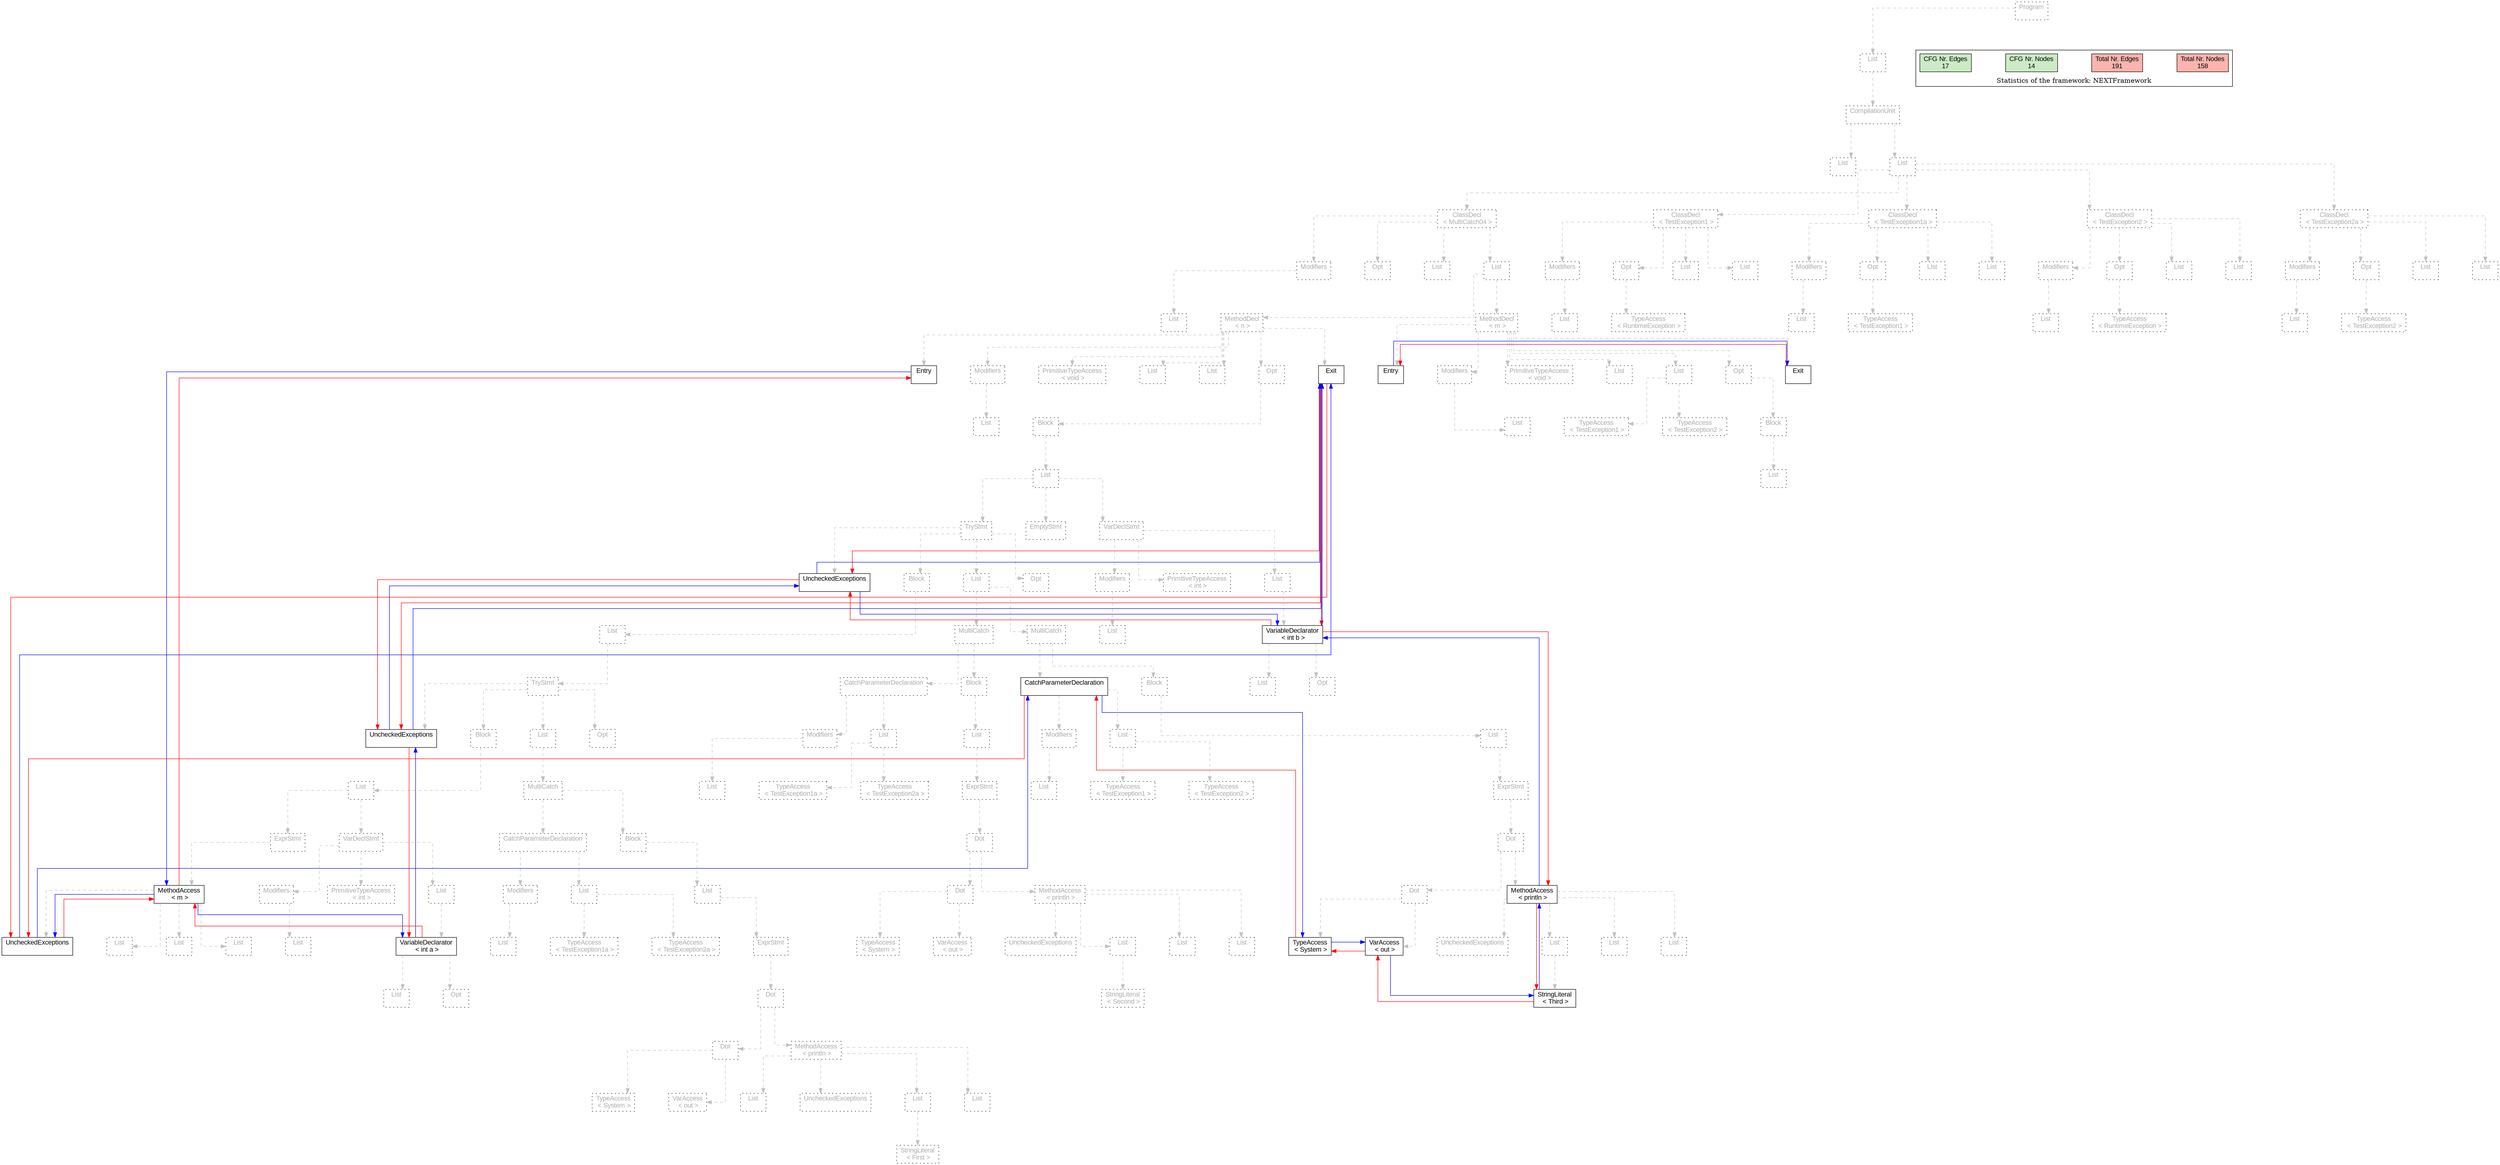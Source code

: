 digraph G {
graph [splines=ortho, nodesep="1", ranksep="1"]
node [shape=rect, fontname=Arial];
{ rank = same; "Program[0]"}
{ rank = same; "List[1]"}
{ rank = same; "CompilationUnit[2]"}
{ rank = same; "List[3]"; "List[4]"}
{ rank = same; "ClassDecl[5]"; "ClassDecl[128]"; "ClassDecl[135]"; "ClassDecl[142]"; "ClassDecl[149]"}
{ rank = same; "Modifiers[6]"; "Opt[8]"; "List[9]"; "List[10]"; "Modifiers[129]"; "Opt[131]"; "List[133]"; "List[134]"; "Modifiers[136]"; "Opt[138]"; "List[140]"; "List[141]"; "Modifiers[143]"; "Opt[145]"; "List[147]"; "List[148]"; "Modifiers[150]"; "Opt[152]"; "List[154]"; "List[155]"}
{ rank = same; "List[7]"; "MethodDecl[11]"; "MethodDecl[116]"; "List[130]"; "TypeAccess[132]"; "List[137]"; "TypeAccess[139]"; "List[144]"; "TypeAccess[146]"; "List[151]"; "TypeAccess[153]"}
{ rank = same; "Entry[12]"; "Modifiers[13]"; "PrimitiveTypeAccess[15]"; "List[16]"; "List[17]"; "Opt[18]"; "Exit[19]"; "Entry[117]"; "Modifiers[118]"; "PrimitiveTypeAccess[120]"; "List[121]"; "List[122]"; "Opt[125]"; "Exit[126]"}
{ rank = same; "List[14]"; "Block[19]"; "List[119]"; "TypeAccess[123]"; "TypeAccess[124]"; "Block[126]"}
{ rank = same; "List[20]"; "List[127]"}
{ rank = same; "TryStmt[21]"; "EmptyStmt[107]"; "VarDeclStmt[108]"}
{ rank = same; "Block[22]"; "List[64]"; "Opt[105]"; "UncheckedExceptions[106]"; "Modifiers[109]"; "PrimitiveTypeAccess[111]"; "List[112]"}
{ rank = same; "List[23]"; "MultiCatch[65]"; "MultiCatch[85]"; "List[110]"; "VariableDeclarator[113]"}
{ rank = same; "TryStmt[24]"; "CatchParameterDeclaration[66]"; "Block[72]"; "CatchParameterDeclaration[86]"; "Block[92]"; "List[114]"; "Opt[115]"}
{ rank = same; "Block[25]"; "List[41]"; "Opt[62]"; "UncheckedExceptions[63]"; "Modifiers[67]"; "List[69]"; "List[73]"; "Modifiers[87]"; "List[89]"; "List[93]"}
{ rank = same; "List[26]"; "MultiCatch[42]"; "List[68]"; "TypeAccess[70]"; "TypeAccess[71]"; "ExprStmt[74]"; "List[88]"; "TypeAccess[90]"; "TypeAccess[91]"; "ExprStmt[94]"}
{ rank = same; "ExprStmt[27]"; "VarDeclStmt[33]"; "CatchParameterDeclaration[43]"; "Block[49]"; "Dot[75]"; "Dot[95]"}
{ rank = same; "MethodAccess[28]"; "Modifiers[34]"; "PrimitiveTypeAccess[36]"; "List[37]"; "Modifiers[44]"; "List[46]"; "List[50]"; "Dot[76]"; "MethodAccess[79]"; "Dot[96]"; "MethodAccess[99]"}
{ rank = same; "List[30]"; "List[31]"; "List[32]"; "UncheckedExceptions[29]"; "List[35]"; "VariableDeclarator[38]"; "List[45]"; "TypeAccess[47]"; "TypeAccess[48]"; "ExprStmt[51]"; "TypeAccess[77]"; "VarAccess[78]"; "List[81]"; "List[83]"; "List[84]"; "UncheckedExceptions[80]"; "TypeAccess[97]"; "VarAccess[98]"; "List[101]"; "List[103]"; "List[104]"; "UncheckedExceptions[100]"}
{ rank = same; "List[39]"; "Opt[40]"; "Dot[52]"; "StringLiteral[82]"; "StringLiteral[102]"}
{ rank = same; "Dot[53]"; "MethodAccess[56]"}
{ rank = same; "TypeAccess[54]"; "VarAccess[55]"; "List[58]"; "List[60]"; "List[61]"; "UncheckedExceptions[57]"}
{ rank = same; "StringLiteral[59]"}
"Program[0]" [label="Program\n ", style= dotted   fillcolor="#eeeeee" fontcolor="#aaaaaa"  ]
"List[1]" [label="List\n ", style= dotted   fillcolor="#eeeeee" fontcolor="#aaaaaa"  ]
"CompilationUnit[2]" [label="CompilationUnit\n ", style= dotted   fillcolor="#eeeeee" fontcolor="#aaaaaa"  ]
"List[3]" [label="List\n ", style= dotted   fillcolor="#eeeeee" fontcolor="#aaaaaa"  ]
"List[4]" [label="List\n ", style= dotted   fillcolor="#eeeeee" fontcolor="#aaaaaa"  ]
"ClassDecl[5]" [label="ClassDecl\n < MultiCatch04 >", style= dotted   fillcolor="#eeeeee" fontcolor="#aaaaaa"  ]
"Modifiers[6]" [label="Modifiers\n ", style= dotted   fillcolor="#eeeeee" fontcolor="#aaaaaa"  ]
"List[7]" [label="List\n ", style= dotted   fillcolor="#eeeeee" fontcolor="#aaaaaa"  ]
"Opt[8]" [label="Opt\n ", style= dotted   fillcolor="#eeeeee" fontcolor="#aaaaaa"  ]
"List[9]" [label="List\n ", style= dotted   fillcolor="#eeeeee" fontcolor="#aaaaaa"  ]
"List[10]" [label="List\n ", style= dotted   fillcolor="#eeeeee" fontcolor="#aaaaaa"  ]
"MethodDecl[11]" [label="MethodDecl\n < n >", style= dotted   fillcolor="#eeeeee" fontcolor="#aaaaaa"  ]
"Entry[12]" [label="Entry\n ", fillcolor=white   style=filled  ]
"Modifiers[13]" [label="Modifiers\n ", style= dotted   fillcolor="#eeeeee" fontcolor="#aaaaaa"  ]
"List[14]" [label="List\n ", style= dotted   fillcolor="#eeeeee" fontcolor="#aaaaaa"  ]
"PrimitiveTypeAccess[15]" [label="PrimitiveTypeAccess\n < void >", style= dotted   fillcolor="#eeeeee" fontcolor="#aaaaaa"  ]
"List[16]" [label="List\n ", style= dotted   fillcolor="#eeeeee" fontcolor="#aaaaaa"  ]
"List[17]" [label="List\n ", style= dotted   fillcolor="#eeeeee" fontcolor="#aaaaaa"  ]
"Opt[18]" [label="Opt\n ", style= dotted   fillcolor="#eeeeee" fontcolor="#aaaaaa"  ]
"Block[19]" [label="Block\n ", style= dotted   fillcolor="#eeeeee" fontcolor="#aaaaaa"  ]
"List[20]" [label="List\n ", style= dotted   fillcolor="#eeeeee" fontcolor="#aaaaaa"  ]
"TryStmt[21]" [label="TryStmt\n ", style= dotted   fillcolor="#eeeeee" fontcolor="#aaaaaa"  ]
"Block[22]" [label="Block\n ", style= dotted   fillcolor="#eeeeee" fontcolor="#aaaaaa"  ]
"List[23]" [label="List\n ", style= dotted   fillcolor="#eeeeee" fontcolor="#aaaaaa"  ]
"TryStmt[24]" [label="TryStmt\n ", style= dotted   fillcolor="#eeeeee" fontcolor="#aaaaaa"  ]
"Block[25]" [label="Block\n ", style= dotted   fillcolor="#eeeeee" fontcolor="#aaaaaa"  ]
"List[26]" [label="List\n ", style= dotted   fillcolor="#eeeeee" fontcolor="#aaaaaa"  ]
"ExprStmt[27]" [label="ExprStmt\n ", style= dotted   fillcolor="#eeeeee" fontcolor="#aaaaaa"  ]
"MethodAccess[28]" [label="MethodAccess\n < m >", fillcolor=white   style=filled  ]
"List[30]" [label="List\n ", style= dotted   fillcolor="#eeeeee" fontcolor="#aaaaaa"  ]
"List[31]" [label="List\n ", style= dotted   fillcolor="#eeeeee" fontcolor="#aaaaaa"  ]
"List[32]" [label="List\n ", style= dotted   fillcolor="#eeeeee" fontcolor="#aaaaaa"  ]
"UncheckedExceptions[29]" [label="UncheckedExceptions\n ", fillcolor=white   style=filled  ]
"VarDeclStmt[33]" [label="VarDeclStmt\n ", style= dotted   fillcolor="#eeeeee" fontcolor="#aaaaaa"  ]
"Modifiers[34]" [label="Modifiers\n ", style= dotted   fillcolor="#eeeeee" fontcolor="#aaaaaa"  ]
"List[35]" [label="List\n ", style= dotted   fillcolor="#eeeeee" fontcolor="#aaaaaa"  ]
"PrimitiveTypeAccess[36]" [label="PrimitiveTypeAccess\n < int >", style= dotted   fillcolor="#eeeeee" fontcolor="#aaaaaa"  ]
"List[37]" [label="List\n ", style= dotted   fillcolor="#eeeeee" fontcolor="#aaaaaa"  ]
"VariableDeclarator[38]" [label="VariableDeclarator\n < int a >", fillcolor=white   style=filled  ]
"List[39]" [label="List\n ", style= dotted   fillcolor="#eeeeee" fontcolor="#aaaaaa"  ]
"Opt[40]" [label="Opt\n ", style= dotted   fillcolor="#eeeeee" fontcolor="#aaaaaa"  ]
"List[41]" [label="List\n ", style= dotted   fillcolor="#eeeeee" fontcolor="#aaaaaa"  ]
"MultiCatch[42]" [label="MultiCatch\n ", style= dotted   fillcolor="#eeeeee" fontcolor="#aaaaaa"  ]
"CatchParameterDeclaration[43]" [label="CatchParameterDeclaration\n ", style= dotted   fillcolor="#eeeeee" fontcolor="#aaaaaa"  ]
"Modifiers[44]" [label="Modifiers\n ", style= dotted   fillcolor="#eeeeee" fontcolor="#aaaaaa"  ]
"List[45]" [label="List\n ", style= dotted   fillcolor="#eeeeee" fontcolor="#aaaaaa"  ]
"List[46]" [label="List\n ", style= dotted   fillcolor="#eeeeee" fontcolor="#aaaaaa"  ]
"TypeAccess[47]" [label="TypeAccess\n < TestException1a >", style= dotted   fillcolor="#eeeeee" fontcolor="#aaaaaa"  ]
"TypeAccess[48]" [label="TypeAccess\n < TestException2a >", style= dotted   fillcolor="#eeeeee" fontcolor="#aaaaaa"  ]
"Block[49]" [label="Block\n ", style= dotted   fillcolor="#eeeeee" fontcolor="#aaaaaa"  ]
"List[50]" [label="List\n ", style= dotted   fillcolor="#eeeeee" fontcolor="#aaaaaa"  ]
"ExprStmt[51]" [label="ExprStmt\n ", style= dotted   fillcolor="#eeeeee" fontcolor="#aaaaaa"  ]
"Dot[52]" [label="Dot\n ", style= dotted   fillcolor="#eeeeee" fontcolor="#aaaaaa"  ]
"Dot[53]" [label="Dot\n ", style= dotted   fillcolor="#eeeeee" fontcolor="#aaaaaa"  ]
"TypeAccess[54]" [label="TypeAccess\n < System >", style= dotted   fillcolor="#eeeeee" fontcolor="#aaaaaa"  ]
"VarAccess[55]" [label="VarAccess\n < out >", style= dotted   fillcolor="#eeeeee" fontcolor="#aaaaaa"  ]
"MethodAccess[56]" [label="MethodAccess\n < println >", style= dotted   fillcolor="#eeeeee" fontcolor="#aaaaaa"  ]
"List[58]" [label="List\n ", style= dotted   fillcolor="#eeeeee" fontcolor="#aaaaaa"  ]
"StringLiteral[59]" [label="StringLiteral\n < First >", style= dotted   fillcolor="#eeeeee" fontcolor="#aaaaaa"  ]
"List[60]" [label="List\n ", style= dotted   fillcolor="#eeeeee" fontcolor="#aaaaaa"  ]
"List[61]" [label="List\n ", style= dotted   fillcolor="#eeeeee" fontcolor="#aaaaaa"  ]
"UncheckedExceptions[57]" [label="UncheckedExceptions\n ", style= dotted   fillcolor="#eeeeee" fontcolor="#aaaaaa"  ]
"Opt[62]" [label="Opt\n ", style= dotted   fillcolor="#eeeeee" fontcolor="#aaaaaa"  ]
"UncheckedExceptions[63]" [label="UncheckedExceptions\n ", fillcolor=white   style=filled  ]
"List[64]" [label="List\n ", style= dotted   fillcolor="#eeeeee" fontcolor="#aaaaaa"  ]
"MultiCatch[65]" [label="MultiCatch\n ", style= dotted   fillcolor="#eeeeee" fontcolor="#aaaaaa"  ]
"CatchParameterDeclaration[66]" [label="CatchParameterDeclaration\n ", style= dotted   fillcolor="#eeeeee" fontcolor="#aaaaaa"  ]
"Modifiers[67]" [label="Modifiers\n ", style= dotted   fillcolor="#eeeeee" fontcolor="#aaaaaa"  ]
"List[68]" [label="List\n ", style= dotted   fillcolor="#eeeeee" fontcolor="#aaaaaa"  ]
"List[69]" [label="List\n ", style= dotted   fillcolor="#eeeeee" fontcolor="#aaaaaa"  ]
"TypeAccess[70]" [label="TypeAccess\n < TestException1a >", style= dotted   fillcolor="#eeeeee" fontcolor="#aaaaaa"  ]
"TypeAccess[71]" [label="TypeAccess\n < TestException2a >", style= dotted   fillcolor="#eeeeee" fontcolor="#aaaaaa"  ]
"Block[72]" [label="Block\n ", style= dotted   fillcolor="#eeeeee" fontcolor="#aaaaaa"  ]
"List[73]" [label="List\n ", style= dotted   fillcolor="#eeeeee" fontcolor="#aaaaaa"  ]
"ExprStmt[74]" [label="ExprStmt\n ", style= dotted   fillcolor="#eeeeee" fontcolor="#aaaaaa"  ]
"Dot[75]" [label="Dot\n ", style= dotted   fillcolor="#eeeeee" fontcolor="#aaaaaa"  ]
"Dot[76]" [label="Dot\n ", style= dotted   fillcolor="#eeeeee" fontcolor="#aaaaaa"  ]
"TypeAccess[77]" [label="TypeAccess\n < System >", style= dotted   fillcolor="#eeeeee" fontcolor="#aaaaaa"  ]
"VarAccess[78]" [label="VarAccess\n < out >", style= dotted   fillcolor="#eeeeee" fontcolor="#aaaaaa"  ]
"MethodAccess[79]" [label="MethodAccess\n < println >", style= dotted   fillcolor="#eeeeee" fontcolor="#aaaaaa"  ]
"List[81]" [label="List\n ", style= dotted   fillcolor="#eeeeee" fontcolor="#aaaaaa"  ]
"StringLiteral[82]" [label="StringLiteral\n < Second >", style= dotted   fillcolor="#eeeeee" fontcolor="#aaaaaa"  ]
"List[83]" [label="List\n ", style= dotted   fillcolor="#eeeeee" fontcolor="#aaaaaa"  ]
"List[84]" [label="List\n ", style= dotted   fillcolor="#eeeeee" fontcolor="#aaaaaa"  ]
"UncheckedExceptions[80]" [label="UncheckedExceptions\n ", style= dotted   fillcolor="#eeeeee" fontcolor="#aaaaaa"  ]
"MultiCatch[85]" [label="MultiCatch\n ", style= dotted   fillcolor="#eeeeee" fontcolor="#aaaaaa"  ]
"CatchParameterDeclaration[86]" [label="CatchParameterDeclaration\n ", fillcolor=white   style=filled  ]
"Modifiers[87]" [label="Modifiers\n ", style= dotted   fillcolor="#eeeeee" fontcolor="#aaaaaa"  ]
"List[88]" [label="List\n ", style= dotted   fillcolor="#eeeeee" fontcolor="#aaaaaa"  ]
"List[89]" [label="List\n ", style= dotted   fillcolor="#eeeeee" fontcolor="#aaaaaa"  ]
"TypeAccess[90]" [label="TypeAccess\n < TestException1 >", style= dotted   fillcolor="#eeeeee" fontcolor="#aaaaaa"  ]
"TypeAccess[91]" [label="TypeAccess\n < TestException2 >", style= dotted   fillcolor="#eeeeee" fontcolor="#aaaaaa"  ]
"Block[92]" [label="Block\n ", style= dotted   fillcolor="#eeeeee" fontcolor="#aaaaaa"  ]
"List[93]" [label="List\n ", style= dotted   fillcolor="#eeeeee" fontcolor="#aaaaaa"  ]
"ExprStmt[94]" [label="ExprStmt\n ", style= dotted   fillcolor="#eeeeee" fontcolor="#aaaaaa"  ]
"Dot[95]" [label="Dot\n ", style= dotted   fillcolor="#eeeeee" fontcolor="#aaaaaa"  ]
"Dot[96]" [label="Dot\n ", style= dotted   fillcolor="#eeeeee" fontcolor="#aaaaaa"  ]
"TypeAccess[97]" [label="TypeAccess\n < System >", fillcolor=white   style=filled  ]
"VarAccess[98]" [label="VarAccess\n < out >", fillcolor=white   style=filled  ]
"MethodAccess[99]" [label="MethodAccess\n < println >", fillcolor=white   style=filled  ]
"List[101]" [label="List\n ", style= dotted   fillcolor="#eeeeee" fontcolor="#aaaaaa"  ]
"StringLiteral[102]" [label="StringLiteral\n < Third >", fillcolor=white   style=filled  ]
"List[103]" [label="List\n ", style= dotted   fillcolor="#eeeeee" fontcolor="#aaaaaa"  ]
"List[104]" [label="List\n ", style= dotted   fillcolor="#eeeeee" fontcolor="#aaaaaa"  ]
"UncheckedExceptions[100]" [label="UncheckedExceptions\n ", style= dotted   fillcolor="#eeeeee" fontcolor="#aaaaaa"  ]
"Opt[105]" [label="Opt\n ", style= dotted   fillcolor="#eeeeee" fontcolor="#aaaaaa"  ]
"UncheckedExceptions[106]" [label="UncheckedExceptions\n ", fillcolor=white   style=filled  ]
"EmptyStmt[107]" [label="EmptyStmt\n ", style= dotted   fillcolor="#eeeeee" fontcolor="#aaaaaa"  ]
"VarDeclStmt[108]" [label="VarDeclStmt\n ", style= dotted   fillcolor="#eeeeee" fontcolor="#aaaaaa"  ]
"Modifiers[109]" [label="Modifiers\n ", style= dotted   fillcolor="#eeeeee" fontcolor="#aaaaaa"  ]
"List[110]" [label="List\n ", style= dotted   fillcolor="#eeeeee" fontcolor="#aaaaaa"  ]
"PrimitiveTypeAccess[111]" [label="PrimitiveTypeAccess\n < int >", style= dotted   fillcolor="#eeeeee" fontcolor="#aaaaaa"  ]
"List[112]" [label="List\n ", style= dotted   fillcolor="#eeeeee" fontcolor="#aaaaaa"  ]
"VariableDeclarator[113]" [label="VariableDeclarator\n < int b >", fillcolor=white   style=filled  ]
"List[114]" [label="List\n ", style= dotted   fillcolor="#eeeeee" fontcolor="#aaaaaa"  ]
"Opt[115]" [label="Opt\n ", style= dotted   fillcolor="#eeeeee" fontcolor="#aaaaaa"  ]
"Exit[19]" [label="Exit\n ", fillcolor=white   style=filled  ]
"MethodDecl[116]" [label="MethodDecl\n < m >", style= dotted   fillcolor="#eeeeee" fontcolor="#aaaaaa"  ]
"Entry[117]" [label="Entry\n ", fillcolor=white   style=filled  ]
"Modifiers[118]" [label="Modifiers\n ", style= dotted   fillcolor="#eeeeee" fontcolor="#aaaaaa"  ]
"List[119]" [label="List\n ", style= dotted   fillcolor="#eeeeee" fontcolor="#aaaaaa"  ]
"PrimitiveTypeAccess[120]" [label="PrimitiveTypeAccess\n < void >", style= dotted   fillcolor="#eeeeee" fontcolor="#aaaaaa"  ]
"List[121]" [label="List\n ", style= dotted   fillcolor="#eeeeee" fontcolor="#aaaaaa"  ]
"List[122]" [label="List\n ", style= dotted   fillcolor="#eeeeee" fontcolor="#aaaaaa"  ]
"TypeAccess[123]" [label="TypeAccess\n < TestException1 >", style= dotted   fillcolor="#eeeeee" fontcolor="#aaaaaa"  ]
"TypeAccess[124]" [label="TypeAccess\n < TestException2 >", style= dotted   fillcolor="#eeeeee" fontcolor="#aaaaaa"  ]
"Opt[125]" [label="Opt\n ", style= dotted   fillcolor="#eeeeee" fontcolor="#aaaaaa"  ]
"Block[126]" [label="Block\n ", style= dotted   fillcolor="#eeeeee" fontcolor="#aaaaaa"  ]
"List[127]" [label="List\n ", style= dotted   fillcolor="#eeeeee" fontcolor="#aaaaaa"  ]
"Exit[126]" [label="Exit\n ", fillcolor=white   style=filled  ]
"ClassDecl[128]" [label="ClassDecl\n < TestException1 >", style= dotted   fillcolor="#eeeeee" fontcolor="#aaaaaa"  ]
"Modifiers[129]" [label="Modifiers\n ", style= dotted   fillcolor="#eeeeee" fontcolor="#aaaaaa"  ]
"List[130]" [label="List\n ", style= dotted   fillcolor="#eeeeee" fontcolor="#aaaaaa"  ]
"Opt[131]" [label="Opt\n ", style= dotted   fillcolor="#eeeeee" fontcolor="#aaaaaa"  ]
"TypeAccess[132]" [label="TypeAccess\n < RuntimeException >", style= dotted   fillcolor="#eeeeee" fontcolor="#aaaaaa"  ]
"List[133]" [label="List\n ", style= dotted   fillcolor="#eeeeee" fontcolor="#aaaaaa"  ]
"List[134]" [label="List\n ", style= dotted   fillcolor="#eeeeee" fontcolor="#aaaaaa"  ]
"ClassDecl[135]" [label="ClassDecl\n < TestException1a >", style= dotted   fillcolor="#eeeeee" fontcolor="#aaaaaa"  ]
"Modifiers[136]" [label="Modifiers\n ", style= dotted   fillcolor="#eeeeee" fontcolor="#aaaaaa"  ]
"List[137]" [label="List\n ", style= dotted   fillcolor="#eeeeee" fontcolor="#aaaaaa"  ]
"Opt[138]" [label="Opt\n ", style= dotted   fillcolor="#eeeeee" fontcolor="#aaaaaa"  ]
"TypeAccess[139]" [label="TypeAccess\n < TestException1 >", style= dotted   fillcolor="#eeeeee" fontcolor="#aaaaaa"  ]
"List[140]" [label="List\n ", style= dotted   fillcolor="#eeeeee" fontcolor="#aaaaaa"  ]
"List[141]" [label="List\n ", style= dotted   fillcolor="#eeeeee" fontcolor="#aaaaaa"  ]
"ClassDecl[142]" [label="ClassDecl\n < TestException2 >", style= dotted   fillcolor="#eeeeee" fontcolor="#aaaaaa"  ]
"Modifiers[143]" [label="Modifiers\n ", style= dotted   fillcolor="#eeeeee" fontcolor="#aaaaaa"  ]
"List[144]" [label="List\n ", style= dotted   fillcolor="#eeeeee" fontcolor="#aaaaaa"  ]
"Opt[145]" [label="Opt\n ", style= dotted   fillcolor="#eeeeee" fontcolor="#aaaaaa"  ]
"TypeAccess[146]" [label="TypeAccess\n < RuntimeException >", style= dotted   fillcolor="#eeeeee" fontcolor="#aaaaaa"  ]
"List[147]" [label="List\n ", style= dotted   fillcolor="#eeeeee" fontcolor="#aaaaaa"  ]
"List[148]" [label="List\n ", style= dotted   fillcolor="#eeeeee" fontcolor="#aaaaaa"  ]
"ClassDecl[149]" [label="ClassDecl\n < TestException2a >", style= dotted   fillcolor="#eeeeee" fontcolor="#aaaaaa"  ]
"Modifiers[150]" [label="Modifiers\n ", style= dotted   fillcolor="#eeeeee" fontcolor="#aaaaaa"  ]
"List[151]" [label="List\n ", style= dotted   fillcolor="#eeeeee" fontcolor="#aaaaaa"  ]
"Opt[152]" [label="Opt\n ", style= dotted   fillcolor="#eeeeee" fontcolor="#aaaaaa"  ]
"TypeAccess[153]" [label="TypeAccess\n < TestException2 >", style= dotted   fillcolor="#eeeeee" fontcolor="#aaaaaa"  ]
"List[154]" [label="List\n ", style= dotted   fillcolor="#eeeeee" fontcolor="#aaaaaa"  ]
"List[155]" [label="List\n ", style= dotted   fillcolor="#eeeeee" fontcolor="#aaaaaa"  ]
"CompilationUnit[2]" -> "List[3]" [style=dashed, color=gray]
"Modifiers[6]" -> "List[7]" [style=dashed, color=gray]
"ClassDecl[5]" -> "Modifiers[6]" [style=dashed, color=gray]
"ClassDecl[5]" -> "Opt[8]" [style=dashed, color=gray]
"ClassDecl[5]" -> "List[9]" [style=dashed, color=gray]
"MethodDecl[11]" -> "Entry[12]" [style=dashed, color=gray]
"Modifiers[13]" -> "List[14]" [style=dashed, color=gray]
"MethodDecl[11]" -> "Modifiers[13]" [style=dashed, color=gray]
"MethodDecl[11]" -> "PrimitiveTypeAccess[15]" [style=dashed, color=gray]
"MethodDecl[11]" -> "List[16]" [style=dashed, color=gray]
"MethodDecl[11]" -> "List[17]" [style=dashed, color=gray]
"MethodAccess[28]" -> "List[30]" [style=dashed, color=gray]
"MethodAccess[28]" -> "List[31]" [style=dashed, color=gray]
"MethodAccess[28]" -> "List[32]" [style=dashed, color=gray]
"MethodAccess[28]" -> "UncheckedExceptions[29]" [style=dashed, color=gray]
"ExprStmt[27]" -> "MethodAccess[28]" [style=dashed, color=gray]
"List[26]" -> "ExprStmt[27]" [style=dashed, color=gray]
"Modifiers[34]" -> "List[35]" [style=dashed, color=gray]
"VarDeclStmt[33]" -> "Modifiers[34]" [style=dashed, color=gray]
"VarDeclStmt[33]" -> "PrimitiveTypeAccess[36]" [style=dashed, color=gray]
"VariableDeclarator[38]" -> "List[39]" [style=dashed, color=gray]
"VariableDeclarator[38]" -> "Opt[40]" [style=dashed, color=gray]
"List[37]" -> "VariableDeclarator[38]" [style=dashed, color=gray]
"VarDeclStmt[33]" -> "List[37]" [style=dashed, color=gray]
"List[26]" -> "VarDeclStmt[33]" [style=dashed, color=gray]
"Block[25]" -> "List[26]" [style=dashed, color=gray]
"TryStmt[24]" -> "Block[25]" [style=dashed, color=gray]
"Modifiers[44]" -> "List[45]" [style=dashed, color=gray]
"CatchParameterDeclaration[43]" -> "Modifiers[44]" [style=dashed, color=gray]
"List[46]" -> "TypeAccess[47]" [style=dashed, color=gray]
"List[46]" -> "TypeAccess[48]" [style=dashed, color=gray]
"CatchParameterDeclaration[43]" -> "List[46]" [style=dashed, color=gray]
"MultiCatch[42]" -> "CatchParameterDeclaration[43]" [style=dashed, color=gray]
"Dot[53]" -> "TypeAccess[54]" [style=dashed, color=gray]
"Dot[53]" -> "VarAccess[55]" [style=dashed, color=gray]
"Dot[52]" -> "Dot[53]" [style=dashed, color=gray]
"List[58]" -> "StringLiteral[59]" [style=dashed, color=gray]
"MethodAccess[56]" -> "List[58]" [style=dashed, color=gray]
"MethodAccess[56]" -> "List[60]" [style=dashed, color=gray]
"MethodAccess[56]" -> "List[61]" [style=dashed, color=gray]
"MethodAccess[56]" -> "UncheckedExceptions[57]" [style=dashed, color=gray]
"Dot[52]" -> "MethodAccess[56]" [style=dashed, color=gray]
"ExprStmt[51]" -> "Dot[52]" [style=dashed, color=gray]
"List[50]" -> "ExprStmt[51]" [style=dashed, color=gray]
"Block[49]" -> "List[50]" [style=dashed, color=gray]
"MultiCatch[42]" -> "Block[49]" [style=dashed, color=gray]
"List[41]" -> "MultiCatch[42]" [style=dashed, color=gray]
"TryStmt[24]" -> "List[41]" [style=dashed, color=gray]
"TryStmt[24]" -> "Opt[62]" [style=dashed, color=gray]
"TryStmt[24]" -> "UncheckedExceptions[63]" [style=dashed, color=gray]
"List[23]" -> "TryStmt[24]" [style=dashed, color=gray]
"Block[22]" -> "List[23]" [style=dashed, color=gray]
"TryStmt[21]" -> "Block[22]" [style=dashed, color=gray]
"Modifiers[67]" -> "List[68]" [style=dashed, color=gray]
"CatchParameterDeclaration[66]" -> "Modifiers[67]" [style=dashed, color=gray]
"List[69]" -> "TypeAccess[70]" [style=dashed, color=gray]
"List[69]" -> "TypeAccess[71]" [style=dashed, color=gray]
"CatchParameterDeclaration[66]" -> "List[69]" [style=dashed, color=gray]
"MultiCatch[65]" -> "CatchParameterDeclaration[66]" [style=dashed, color=gray]
"Dot[76]" -> "TypeAccess[77]" [style=dashed, color=gray]
"Dot[76]" -> "VarAccess[78]" [style=dashed, color=gray]
"Dot[75]" -> "Dot[76]" [style=dashed, color=gray]
"List[81]" -> "StringLiteral[82]" [style=dashed, color=gray]
"MethodAccess[79]" -> "List[81]" [style=dashed, color=gray]
"MethodAccess[79]" -> "List[83]" [style=dashed, color=gray]
"MethodAccess[79]" -> "List[84]" [style=dashed, color=gray]
"MethodAccess[79]" -> "UncheckedExceptions[80]" [style=dashed, color=gray]
"Dot[75]" -> "MethodAccess[79]" [style=dashed, color=gray]
"ExprStmt[74]" -> "Dot[75]" [style=dashed, color=gray]
"List[73]" -> "ExprStmt[74]" [style=dashed, color=gray]
"Block[72]" -> "List[73]" [style=dashed, color=gray]
"MultiCatch[65]" -> "Block[72]" [style=dashed, color=gray]
"List[64]" -> "MultiCatch[65]" [style=dashed, color=gray]
"Modifiers[87]" -> "List[88]" [style=dashed, color=gray]
"CatchParameterDeclaration[86]" -> "Modifiers[87]" [style=dashed, color=gray]
"List[89]" -> "TypeAccess[90]" [style=dashed, color=gray]
"List[89]" -> "TypeAccess[91]" [style=dashed, color=gray]
"CatchParameterDeclaration[86]" -> "List[89]" [style=dashed, color=gray]
"MultiCatch[85]" -> "CatchParameterDeclaration[86]" [style=dashed, color=gray]
"Dot[96]" -> "TypeAccess[97]" [style=dashed, color=gray]
"Dot[96]" -> "VarAccess[98]" [style=dashed, color=gray]
"Dot[95]" -> "Dot[96]" [style=dashed, color=gray]
"List[101]" -> "StringLiteral[102]" [style=dashed, color=gray]
"MethodAccess[99]" -> "List[101]" [style=dashed, color=gray]
"MethodAccess[99]" -> "List[103]" [style=dashed, color=gray]
"MethodAccess[99]" -> "List[104]" [style=dashed, color=gray]
"MethodAccess[99]" -> "UncheckedExceptions[100]" [style=dashed, color=gray]
"Dot[95]" -> "MethodAccess[99]" [style=dashed, color=gray]
"ExprStmt[94]" -> "Dot[95]" [style=dashed, color=gray]
"List[93]" -> "ExprStmt[94]" [style=dashed, color=gray]
"Block[92]" -> "List[93]" [style=dashed, color=gray]
"MultiCatch[85]" -> "Block[92]" [style=dashed, color=gray]
"List[64]" -> "MultiCatch[85]" [style=dashed, color=gray]
"TryStmt[21]" -> "List[64]" [style=dashed, color=gray]
"TryStmt[21]" -> "Opt[105]" [style=dashed, color=gray]
"TryStmt[21]" -> "UncheckedExceptions[106]" [style=dashed, color=gray]
"List[20]" -> "TryStmt[21]" [style=dashed, color=gray]
"List[20]" -> "EmptyStmt[107]" [style=dashed, color=gray]
"Modifiers[109]" -> "List[110]" [style=dashed, color=gray]
"VarDeclStmt[108]" -> "Modifiers[109]" [style=dashed, color=gray]
"VarDeclStmt[108]" -> "PrimitiveTypeAccess[111]" [style=dashed, color=gray]
"VariableDeclarator[113]" -> "List[114]" [style=dashed, color=gray]
"VariableDeclarator[113]" -> "Opt[115]" [style=dashed, color=gray]
"List[112]" -> "VariableDeclarator[113]" [style=dashed, color=gray]
"VarDeclStmt[108]" -> "List[112]" [style=dashed, color=gray]
"List[20]" -> "VarDeclStmt[108]" [style=dashed, color=gray]
"Block[19]" -> "List[20]" [style=dashed, color=gray]
"Opt[18]" -> "Block[19]" [style=dashed, color=gray]
"MethodDecl[11]" -> "Opt[18]" [style=dashed, color=gray]
"MethodDecl[11]" -> "Exit[19]" [style=dashed, color=gray]
"List[10]" -> "MethodDecl[11]" [style=dashed, color=gray]
"MethodDecl[116]" -> "Entry[117]" [style=dashed, color=gray]
"Modifiers[118]" -> "List[119]" [style=dashed, color=gray]
"MethodDecl[116]" -> "Modifiers[118]" [style=dashed, color=gray]
"MethodDecl[116]" -> "PrimitiveTypeAccess[120]" [style=dashed, color=gray]
"MethodDecl[116]" -> "List[121]" [style=dashed, color=gray]
"List[122]" -> "TypeAccess[123]" [style=dashed, color=gray]
"List[122]" -> "TypeAccess[124]" [style=dashed, color=gray]
"MethodDecl[116]" -> "List[122]" [style=dashed, color=gray]
"Block[126]" -> "List[127]" [style=dashed, color=gray]
"Opt[125]" -> "Block[126]" [style=dashed, color=gray]
"MethodDecl[116]" -> "Opt[125]" [style=dashed, color=gray]
"MethodDecl[116]" -> "Exit[126]" [style=dashed, color=gray]
"List[10]" -> "MethodDecl[116]" [style=dashed, color=gray]
"ClassDecl[5]" -> "List[10]" [style=dashed, color=gray]
"List[4]" -> "ClassDecl[5]" [style=dashed, color=gray]
"Modifiers[129]" -> "List[130]" [style=dashed, color=gray]
"ClassDecl[128]" -> "Modifiers[129]" [style=dashed, color=gray]
"Opt[131]" -> "TypeAccess[132]" [style=dashed, color=gray]
"ClassDecl[128]" -> "Opt[131]" [style=dashed, color=gray]
"ClassDecl[128]" -> "List[133]" [style=dashed, color=gray]
"ClassDecl[128]" -> "List[134]" [style=dashed, color=gray]
"List[4]" -> "ClassDecl[128]" [style=dashed, color=gray]
"Modifiers[136]" -> "List[137]" [style=dashed, color=gray]
"ClassDecl[135]" -> "Modifiers[136]" [style=dashed, color=gray]
"Opt[138]" -> "TypeAccess[139]" [style=dashed, color=gray]
"ClassDecl[135]" -> "Opt[138]" [style=dashed, color=gray]
"ClassDecl[135]" -> "List[140]" [style=dashed, color=gray]
"ClassDecl[135]" -> "List[141]" [style=dashed, color=gray]
"List[4]" -> "ClassDecl[135]" [style=dashed, color=gray]
"Modifiers[143]" -> "List[144]" [style=dashed, color=gray]
"ClassDecl[142]" -> "Modifiers[143]" [style=dashed, color=gray]
"Opt[145]" -> "TypeAccess[146]" [style=dashed, color=gray]
"ClassDecl[142]" -> "Opt[145]" [style=dashed, color=gray]
"ClassDecl[142]" -> "List[147]" [style=dashed, color=gray]
"ClassDecl[142]" -> "List[148]" [style=dashed, color=gray]
"List[4]" -> "ClassDecl[142]" [style=dashed, color=gray]
"Modifiers[150]" -> "List[151]" [style=dashed, color=gray]
"ClassDecl[149]" -> "Modifiers[150]" [style=dashed, color=gray]
"Opt[152]" -> "TypeAccess[153]" [style=dashed, color=gray]
"ClassDecl[149]" -> "Opt[152]" [style=dashed, color=gray]
"ClassDecl[149]" -> "List[154]" [style=dashed, color=gray]
"ClassDecl[149]" -> "List[155]" [style=dashed, color=gray]
"List[4]" -> "ClassDecl[149]" [style=dashed, color=gray]
"CompilationUnit[2]" -> "List[4]" [style=dashed, color=gray]
"List[1]" -> "CompilationUnit[2]" [style=dashed, color=gray]
"Program[0]" -> "List[1]" [style=dashed, color=gray]
"Exit[19]" -> "UncheckedExceptions[106]" [color=red, constraint=false]
"Exit[19]" -> "UncheckedExceptions[63]" [color=red, constraint=false]
"Exit[19]" -> "UncheckedExceptions[29]" [color=red, constraint=false]
"Exit[19]" -> "VariableDeclarator[113]" [color=red, constraint=false]
"VariableDeclarator[113]" -> "Exit[19]" [color=blue, constraint=false, xlabel=" "] 
"VariableDeclarator[113]" -> "UncheckedExceptions[106]" [color=red, constraint=false]
"VariableDeclarator[113]" -> "MethodAccess[99]" [color=red, constraint=false]
"UncheckedExceptions[106]" -> "VariableDeclarator[113]" [color=blue, constraint=false, xlabel=" "] 
"UncheckedExceptions[106]" -> "Exit[19]" [color=blue, constraint=false, xlabel=" "] 
"UncheckedExceptions[106]" -> "UncheckedExceptions[63]" [color=red, constraint=false]
"UncheckedExceptions[63]" -> "UncheckedExceptions[106]" [color=blue, constraint=false, xlabel=" "] 
"UncheckedExceptions[63]" -> "Exit[19]" [color=blue, constraint=false, xlabel=" "] 
"UncheckedExceptions[63]" -> "VariableDeclarator[38]" [color=red, constraint=false]
"VariableDeclarator[38]" -> "UncheckedExceptions[63]" [color=blue, constraint=false, xlabel=" "] 
"VariableDeclarator[38]" -> "MethodAccess[28]" [color=red, constraint=false]
"MethodAccess[99]" -> "VariableDeclarator[113]" [color=blue, constraint=false, xlabel=" "] 
"MethodAccess[99]" -> "StringLiteral[102]" [color=red, constraint=false]
"StringLiteral[102]" -> "MethodAccess[99]" [color=blue, constraint=false, xlabel=" "] 
"StringLiteral[102]" -> "VarAccess[98]" [color=red, constraint=false]
"VarAccess[98]" -> "StringLiteral[102]" [color=blue, constraint=false, xlabel=" "] 
"VarAccess[98]" -> "TypeAccess[97]" [color=red, constraint=false]
"TypeAccess[97]" -> "VarAccess[98]" [color=blue, constraint=false, xlabel=" "] 
"TypeAccess[97]" -> "CatchParameterDeclaration[86]" [color=red, constraint=false]
"CatchParameterDeclaration[86]" -> "TypeAccess[97]" [color=blue, constraint=false, xlabel=" "] 
"CatchParameterDeclaration[86]" -> "UncheckedExceptions[29]" [color=red, constraint=false]
"UncheckedExceptions[29]" -> "CatchParameterDeclaration[86]" [color=blue, constraint=false, xlabel=" "] 
"UncheckedExceptions[29]" -> "Exit[19]" [color=blue, constraint=false, xlabel=" "] 
"UncheckedExceptions[29]" -> "MethodAccess[28]" [color=red, constraint=false]
"MethodAccess[28]" -> "VariableDeclarator[38]" [color=blue, constraint=false, xlabel=" "] 
"MethodAccess[28]" -> "UncheckedExceptions[29]" [color=blue, constraint=false, xlabel=" "] 
"MethodAccess[28]" -> "Entry[12]" [color=red, constraint=false]
"Entry[12]" -> "MethodAccess[28]" [color=blue, constraint=false, xlabel=" "] 
"Exit[126]" -> "Entry[117]" [color=red, constraint=false]
"Entry[117]" -> "Exit[126]" [color=blue, constraint=false, xlabel=" "] 
"List[3]" -> "List[4]" [style=invis]
"ClassDecl[5]" -> "ClassDecl[128]" -> "ClassDecl[135]" -> "ClassDecl[142]" -> "ClassDecl[149]" [style=invis]
"Modifiers[6]" -> "Opt[8]" -> "List[9]" -> "List[10]" [style=invis]
"MethodDecl[11]" -> "MethodDecl[116]" [style=invis]
"Entry[12]" -> "Modifiers[13]" -> "PrimitiveTypeAccess[15]" -> "List[16]" -> "List[17]" -> "Opt[18]" -> "Exit[19]" [style=invis]
"TryStmt[21]" -> "EmptyStmt[107]" -> "VarDeclStmt[108]" [style=invis]
"Block[22]" -> "List[64]" -> "Opt[105]" [style=invis]
"Block[25]" -> "List[41]" -> "Opt[62]" [style=invis]
"ExprStmt[27]" -> "VarDeclStmt[33]" [style=invis]
"Modifiers[34]" -> "PrimitiveTypeAccess[36]" -> "List[37]" [style=invis]
"List[39]" -> "Opt[40]" [style=invis]
"CatchParameterDeclaration[43]" -> "Block[49]" [style=invis]
"Modifiers[44]" -> "List[46]" [style=invis]
"TypeAccess[47]" -> "TypeAccess[48]" [style=invis]
"Dot[53]" -> "MethodAccess[56]" [style=invis]
"TypeAccess[54]" -> "VarAccess[55]" [style=invis]
"MultiCatch[65]" -> "MultiCatch[85]" [style=invis]
"CatchParameterDeclaration[66]" -> "Block[72]" [style=invis]
"Modifiers[67]" -> "List[69]" [style=invis]
"TypeAccess[70]" -> "TypeAccess[71]" [style=invis]
"Dot[76]" -> "MethodAccess[79]" [style=invis]
"TypeAccess[77]" -> "VarAccess[78]" [style=invis]
"CatchParameterDeclaration[86]" -> "Block[92]" [style=invis]
"Modifiers[87]" -> "List[89]" [style=invis]
"TypeAccess[90]" -> "TypeAccess[91]" [style=invis]
"Dot[96]" -> "MethodAccess[99]" [style=invis]
"TypeAccess[97]" -> "VarAccess[98]" [style=invis]
"Modifiers[109]" -> "PrimitiveTypeAccess[111]" -> "List[112]" [style=invis]
"List[114]" -> "Opt[115]" [style=invis]
"Entry[117]" -> "Modifiers[118]" -> "PrimitiveTypeAccess[120]" -> "List[121]" -> "List[122]" -> "Opt[125]" -> "Exit[126]" [style=invis]
"TypeAccess[123]" -> "TypeAccess[124]" [style=invis]
"Modifiers[129]" -> "Opt[131]" -> "List[133]" -> "List[134]" [style=invis]
"Modifiers[136]" -> "Opt[138]" -> "List[140]" -> "List[141]" [style=invis]
"Modifiers[143]" -> "Opt[145]" -> "List[147]" -> "List[148]" [style=invis]
"Modifiers[150]" -> "Opt[152]" -> "List[154]" -> "List[155]" [style=invis]

subgraph cluster_legend {
{node [style=filled, fillcolor=1, colorscheme="pastel13"]
Nodes [label="Total Nr. Nodes
158", fillcolor=1]
Edges [label="Total Nr. Edges
191", fillcolor=1]
NodesCFG [label="CFG Nr. Nodes
14", fillcolor=3]
EdgesCFG [label="CFG Nr. Edges
17", fillcolor=3]
Nodes-> "Program[0]" -> NodesCFG  [style="invis"]
Edges -> "Program[0]" ->EdgesCFG [style="invis"]}
label = "Statistics of the framework: NEXTFramework"
style="solid"
ranksep=0.05
nodesep=0.01
labelloc = b
len=2
}}